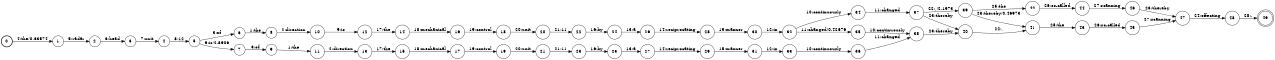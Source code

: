 digraph FST {
rankdir = LR;
size = "8.5,11";
label = "";
center = 1;
orientation = Portrait;
ranksep = "0.4";
nodesep = "0.25";
0 [label = "0", shape = circle, style = bold, fontsize = 14]
	0 -> 1 [label = "4:the/0.63574", fontsize = 14];
1 [label = "1", shape = circle, style = solid, fontsize = 14]
	1 -> 2 [label = "5:radar", fontsize = 14];
2 [label = "2", shape = circle, style = solid, fontsize = 14]
	2 -> 3 [label = "6:head", fontsize = 14];
3 [label = "3", shape = circle, style = solid, fontsize = 14]
	3 -> 4 [label = "7:unit", fontsize = 14];
4 [label = "4", shape = circle, style = solid, fontsize = 14]
	4 -> 5 [label = "8:12", fontsize = 14];
5 [label = "5", shape = circle, style = solid, fontsize = 14]
	5 -> 6 [label = "3:of", fontsize = 14];
	5 -> 7 [label = "9:is/2.8906", fontsize = 14];
6 [label = "6", shape = circle, style = solid, fontsize = 14]
	6 -> 8 [label = "1:the", fontsize = 14];
7 [label = "7", shape = circle, style = solid, fontsize = 14]
	7 -> 9 [label = "3:of", fontsize = 14];
8 [label = "8", shape = circle, style = solid, fontsize = 14]
	8 -> 10 [label = "2:direction", fontsize = 14];
9 [label = "9", shape = circle, style = solid, fontsize = 14]
	9 -> 11 [label = "1:the", fontsize = 14];
10 [label = "10", shape = circle, style = solid, fontsize = 14]
	10 -> 12 [label = "9:is", fontsize = 14];
11 [label = "11", shape = circle, style = solid, fontsize = 14]
	11 -> 13 [label = "2:direction", fontsize = 14];
12 [label = "12", shape = circle, style = solid, fontsize = 14]
	12 -> 14 [label = "17:the", fontsize = 14];
13 [label = "13", shape = circle, style = solid, fontsize = 14]
	13 -> 15 [label = "17:the", fontsize = 14];
14 [label = "14", shape = circle, style = solid, fontsize = 14]
	14 -> 16 [label = "18:mechanical", fontsize = 14];
15 [label = "15", shape = circle, style = solid, fontsize = 14]
	15 -> 17 [label = "18:mechanical", fontsize = 14];
16 [label = "16", shape = circle, style = solid, fontsize = 14]
	16 -> 18 [label = "19:control", fontsize = 14];
17 [label = "17", shape = circle, style = solid, fontsize = 14]
	17 -> 19 [label = "19:control", fontsize = 14];
18 [label = "18", shape = circle, style = solid, fontsize = 14]
	18 -> 20 [label = "20:unit", fontsize = 14];
19 [label = "19", shape = circle, style = solid, fontsize = 14]
	19 -> 21 [label = "20:unit", fontsize = 14];
20 [label = "20", shape = circle, style = solid, fontsize = 14]
	20 -> 22 [label = "21:11", fontsize = 14];
21 [label = "21", shape = circle, style = solid, fontsize = 14]
	21 -> 23 [label = "21:11", fontsize = 14];
22 [label = "22", shape = circle, style = solid, fontsize = 14]
	22 -> 24 [label = "16:by", fontsize = 14];
23 [label = "23", shape = circle, style = solid, fontsize = 14]
	23 -> 25 [label = "16:by", fontsize = 14];
24 [label = "24", shape = circle, style = solid, fontsize = 14]
	24 -> 26 [label = "13:a", fontsize = 14];
25 [label = "25", shape = circle, style = solid, fontsize = 14]
	25 -> 27 [label = "13:a", fontsize = 14];
26 [label = "26", shape = circle, style = solid, fontsize = 14]
	26 -> 28 [label = "14:reciprocating", fontsize = 14];
27 [label = "27", shape = circle, style = solid, fontsize = 14]
	27 -> 29 [label = "14:reciprocating", fontsize = 14];
28 [label = "28", shape = circle, style = solid, fontsize = 14]
	28 -> 30 [label = "15:manner", fontsize = 14];
29 [label = "29", shape = circle, style = solid, fontsize = 14]
	29 -> 31 [label = "15:manner", fontsize = 14];
30 [label = "30", shape = circle, style = solid, fontsize = 14]
	30 -> 32 [label = "12:in", fontsize = 14];
31 [label = "31", shape = circle, style = solid, fontsize = 14]
	31 -> 33 [label = "12:in", fontsize = 14];
32 [label = "32", shape = circle, style = solid, fontsize = 14]
	32 -> 34 [label = "10:continuously", fontsize = 14];
	32 -> 35 [label = "11:changed/0.42676", fontsize = 14];
33 [label = "33", shape = circle, style = solid, fontsize = 14]
	33 -> 36 [label = "10:continuously", fontsize = 14];
34 [label = "34", shape = circle, style = solid, fontsize = 14]
	34 -> 37 [label = "11:changed", fontsize = 14];
35 [label = "35", shape = circle, style = solid, fontsize = 14]
	35 -> 38 [label = "10:continuously", fontsize = 14];
36 [label = "36", shape = circle, style = solid, fontsize = 14]
	36 -> 38 [label = "11:changed", fontsize = 14];
37 [label = "37", shape = circle, style = solid, fontsize = 14]
	37 -> 39 [label = "22:,/2.1973", fontsize = 14];
	37 -> 40 [label = "23:thereby", fontsize = 14];
38 [label = "38", shape = circle, style = solid, fontsize = 14]
	38 -> 40 [label = "23:thereby", fontsize = 14];
39 [label = "39", shape = circle, style = solid, fontsize = 14]
	39 -> 42 [label = "25:the", fontsize = 14];
	39 -> 41 [label = "23:thereby/0.46973", fontsize = 14];
40 [label = "40", shape = circle, style = solid, fontsize = 14]
	40 -> 41 [label = "22:,", fontsize = 14];
41 [label = "41", shape = circle, style = solid, fontsize = 14]
	41 -> 43 [label = "25:the", fontsize = 14];
42 [label = "42", shape = circle, style = solid, fontsize = 14]
	42 -> 44 [label = "26:so-called", fontsize = 14];
43 [label = "43", shape = circle, style = solid, fontsize = 14]
	43 -> 45 [label = "26:so-called", fontsize = 14];
44 [label = "44", shape = circle, style = solid, fontsize = 14]
	44 -> 46 [label = "27:scanning", fontsize = 14];
45 [label = "45", shape = circle, style = solid, fontsize = 14]
	45 -> 47 [label = "27:scanning", fontsize = 14];
46 [label = "46", shape = circle, style = solid, fontsize = 14]
	46 -> 47 [label = "23:thereby", fontsize = 14];
47 [label = "47", shape = circle, style = solid, fontsize = 14]
	47 -> 48 [label = "24:effecting", fontsize = 14];
48 [label = "48", shape = circle, style = solid, fontsize = 14]
	48 -> 49 [label = "28:.", fontsize = 14];
49 [label = "49", shape = doublecircle, style = solid, fontsize = 14]
}
